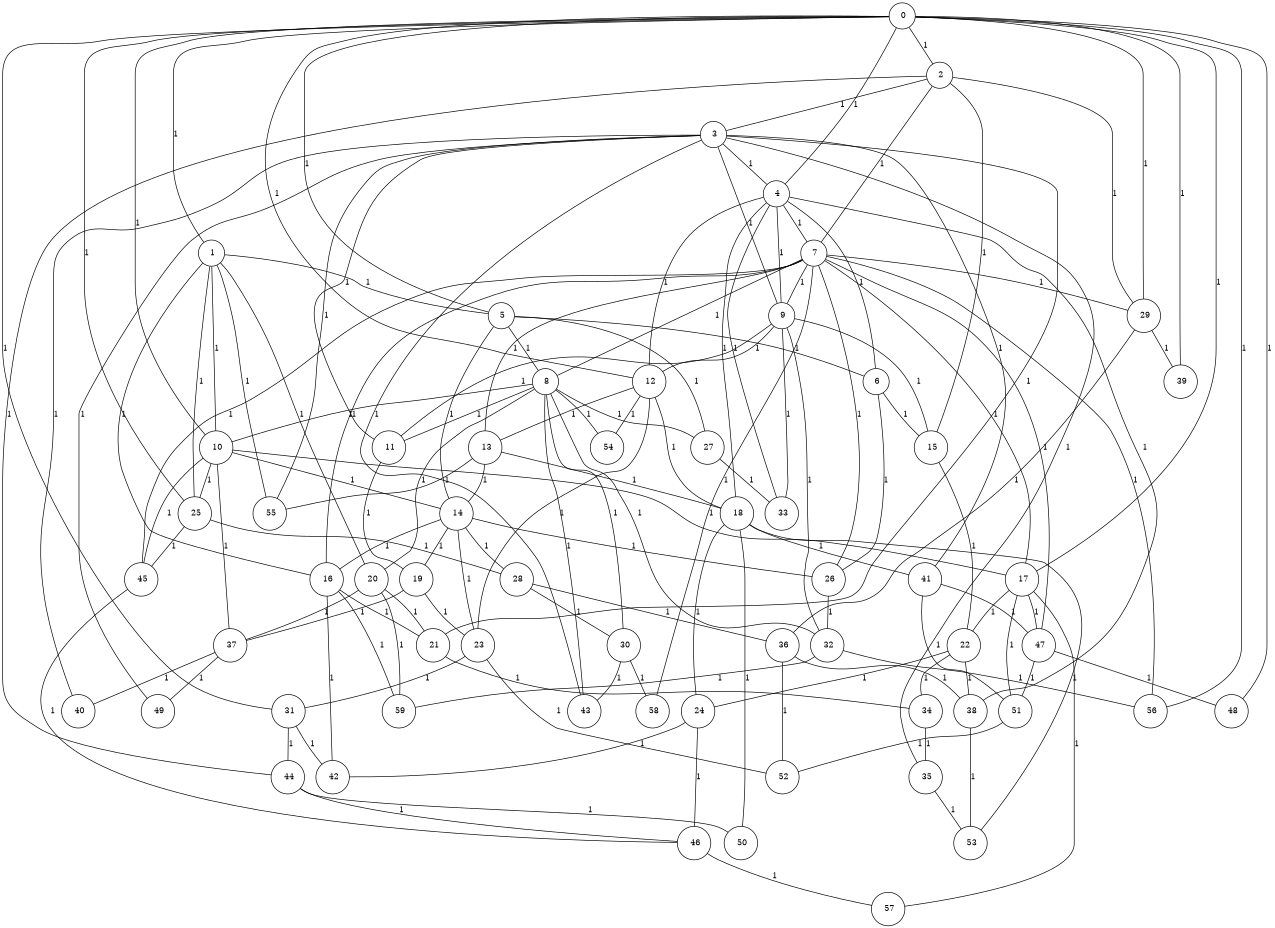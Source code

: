 graph G {
size="8.5,11;"
ratio = "expand;"
fixedsize="true;"
overlap="scale;"
node[shape=circle,width=.12,hight=.12,fontsize=12]
edge[fontsize=12]

0[label=" 0" color=black, pos="1.2037174,0.81376055!"];
1[label=" 1" color=black, pos="1.3299738,2.8171321!"];
2[label=" 2" color=black, pos="0.44762542,2.0039959!"];
3[label=" 3" color=black, pos="0.091271296,0.6748316!"];
4[label=" 4" color=black, pos="0.016560692,0.62531351!"];
5[label=" 5" color=black, pos="1.6150618,2.4438675!"];
6[label=" 6" color=black, pos="0.26120036,0.99392718!"];
7[label=" 7" color=black, pos="2.4614759,1.2298548!"];
8[label=" 8" color=black, pos="1.4598387,0.13007161!"];
9[label=" 9" color=black, pos="1.6303428,1.4879778!"];
10[label=" 10" color=black, pos="0.29215382,1.6156818!"];
11[label=" 11" color=black, pos="0.25228685,2.7678008!"];
12[label=" 12" color=black, pos="2.8170372,1.1902522!"];
13[label=" 13" color=black, pos="2.2283827,2.1563951!"];
14[label=" 14" color=black, pos="0.80614859,1.6898286!"];
15[label=" 15" color=black, pos="1.7065775,1.9328178!"];
16[label=" 16" color=black, pos="0.96329886,0.9562287!"];
17[label=" 17" color=black, pos="0.010093107,2.6716098!"];
18[label=" 18" color=black, pos="2.9361802,0.68567204!"];
19[label=" 19" color=black, pos="2.577805,1.4573146!"];
20[label=" 20" color=black, pos="0.84658724,1.8269412!"];
21[label=" 21" color=black, pos="0.28168653,1.5645531!"];
22[label=" 22" color=black, pos="1.1336586,0.35545963!"];
23[label=" 23" color=black, pos="2.1740652,0.0066522104!"];
24[label=" 24" color=black, pos="0.35116688,2.7310057!"];
25[label=" 25" color=black, pos="2.4070874,0.66350692!"];
26[label=" 26" color=black, pos="2.6899071,2.5317346!"];
27[label=" 27" color=black, pos="0.80265184,0.66255418!"];
28[label=" 28" color=black, pos="0.63661607,1.7242091!"];
29[label=" 29" color=black, pos="0.47283162,2.0061377!"];
30[label=" 30" color=black, pos="2.5431439,1.4467262!"];
31[label=" 31" color=black, pos="2.6498748,2.8545731!"];
32[label=" 32" color=black, pos="0.41625932,2.3623017!"];
33[label=" 33" color=black, pos="0.98819431,2.1666143!"];
34[label=" 34" color=black, pos="1.3749876,1.9458134!"];
35[label=" 35" color=black, pos="2.6873981,1.8268785!"];
36[label=" 36" color=black, pos="1.0978629,1.2423168!"];
37[label=" 37" color=black, pos="1.8398497,0.17718469!"];
38[label=" 38" color=black, pos="1.6100519,1.1002026!"];
39[label=" 39" color=black, pos="1.0772893,1.2609684!"];
40[label=" 40" color=black, pos="2.5403546,2.3168953!"];
41[label=" 41" color=black, pos="0.64907866,0.2066503!"];
42[label=" 42" color=black, pos="1.1818585,2.2017056!"];
43[label=" 43" color=black, pos="1.7608312,0.19327086!"];
44[label=" 44" color=black, pos="2.5796716,2.4293886!"];
45[label=" 45" color=black, pos="0.6840422,0.80251486!"];
46[label=" 46" color=black, pos="2.2304842,0.55402078!"];
47[label=" 47" color=black, pos="1.8574933,1.8013221!"];
48[label=" 48" color=black, pos="2.4382592,2.9263969!"];
49[label=" 49" color=black, pos="1.601727,1.1114041!"];
50[label=" 50" color=black, pos="0.28551084,1.6528422!"];
51[label=" 51" color=black, pos="0.34169378,2.9050362!"];
52[label=" 52" color=black, pos="2.2817007,1.3408867!"];
53[label=" 53" color=black, pos="0.94099817,0.25983699!"];
54[label=" 54" color=black, pos="0.046119055,2.4792559!"];
55[label=" 55" color=black, pos="1.6288469,2.3014603!"];
56[label=" 56" color=black, pos="1.3987954,0.15444403!"];
57[label=" 57" color=black, pos="0.36090429,2.784108!"];
58[label=" 58" color=black, pos="1.5789578,0.6927572!"];
59[label=" 59" color=black, pos="1.2830631,2.842017!"];
0--1[label="1"]
0--2[label="1"]
0--4[label="1"]
0--5[label="1"]
0--10[label="1"]
0--12[label="1"]
0--17[label="1"]
0--25[label="1"]
0--29[label="1"]
0--31[label="1"]
0--39[label="1"]
0--48[label="1"]
0--56[label="1"]
1--5[label="1"]
1--10[label="1"]
1--16[label="1"]
1--20[label="1"]
1--25[label="1"]
1--55[label="1"]
2--3[label="1"]
2--7[label="1"]
2--15[label="1"]
2--29[label="1"]
2--44[label="1"]
3--4[label="1"]
3--9[label="1"]
3--11[label="1"]
3--21[label="1"]
3--35[label="1"]
3--40[label="1"]
3--41[label="1"]
3--43[label="1"]
3--49[label="1"]
3--55[label="1"]
4--6[label="1"]
4--7[label="1"]
4--9[label="1"]
4--12[label="1"]
4--18[label="1"]
4--33[label="1"]
4--38[label="1"]
5--6[label="1"]
5--8[label="1"]
5--14[label="1"]
5--27[label="1"]
6--15[label="1"]
6--26[label="1"]
7--8[label="1"]
7--9[label="1"]
7--13[label="1"]
7--16[label="1"]
7--17[label="1"]
7--26[label="1"]
7--29[label="1"]
7--45[label="1"]
7--47[label="1"]
7--56[label="1"]
7--58[label="1"]
8--10[label="1"]
8--11[label="1"]
8--20[label="1"]
8--27[label="1"]
8--30[label="1"]
8--32[label="1"]
8--43[label="1"]
8--54[label="1"]
9--11[label="1"]
9--12[label="1"]
9--15[label="1"]
9--32[label="1"]
9--33[label="1"]
10--14[label="1"]
10--17[label="1"]
10--25[label="1"]
10--37[label="1"]
10--45[label="1"]
11--19[label="1"]
12--13[label="1"]
12--18[label="1"]
12--23[label="1"]
12--54[label="1"]
13--14[label="1"]
13--18[label="1"]
13--55[label="1"]
14--16[label="1"]
14--19[label="1"]
14--23[label="1"]
14--26[label="1"]
14--28[label="1"]
15--22[label="1"]
16--21[label="1"]
16--42[label="1"]
16--59[label="1"]
17--22[label="1"]
17--47[label="1"]
17--51[label="1"]
17--57[label="1"]
18--24[label="1"]
18--41[label="1"]
18--50[label="1"]
18--53[label="1"]
19--23[label="1"]
19--37[label="1"]
20--21[label="1"]
20--37[label="1"]
20--59[label="1"]
21--34[label="1"]
22--24[label="1"]
22--34[label="1"]
22--38[label="1"]
23--31[label="1"]
23--52[label="1"]
24--42[label="1"]
24--46[label="1"]
25--28[label="1"]
25--45[label="1"]
26--32[label="1"]
27--33[label="1"]
28--30[label="1"]
28--36[label="1"]
29--36[label="1"]
29--39[label="1"]
30--43[label="1"]
30--58[label="1"]
31--42[label="1"]
31--44[label="1"]
32--56[label="1"]
32--59[label="1"]
34--35[label="1"]
35--53[label="1"]
36--38[label="1"]
36--52[label="1"]
37--40[label="1"]
37--49[label="1"]
38--53[label="1"]
41--47[label="1"]
41--51[label="1"]
44--46[label="1"]
44--50[label="1"]
45--46[label="1"]
46--57[label="1"]
47--48[label="1"]
47--51[label="1"]
51--52[label="1"]

}
